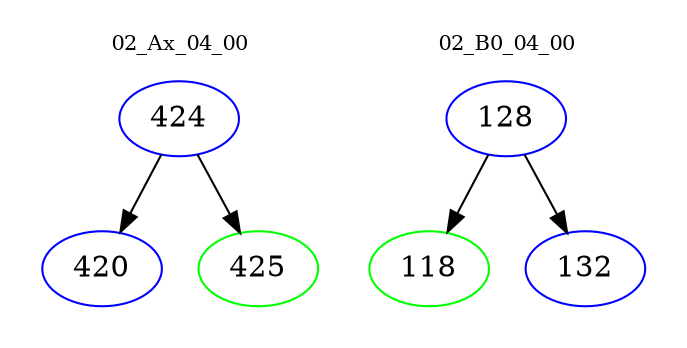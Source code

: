 digraph{
subgraph cluster_0 {
color = white
label = "02_Ax_04_00";
fontsize=10;
T0_424 [label="424", color="blue"]
T0_424 -> T0_420 [color="black"]
T0_420 [label="420", color="blue"]
T0_424 -> T0_425 [color="black"]
T0_425 [label="425", color="green"]
}
subgraph cluster_1 {
color = white
label = "02_B0_04_00";
fontsize=10;
T1_128 [label="128", color="blue"]
T1_128 -> T1_118 [color="black"]
T1_118 [label="118", color="green"]
T1_128 -> T1_132 [color="black"]
T1_132 [label="132", color="blue"]
}
}
